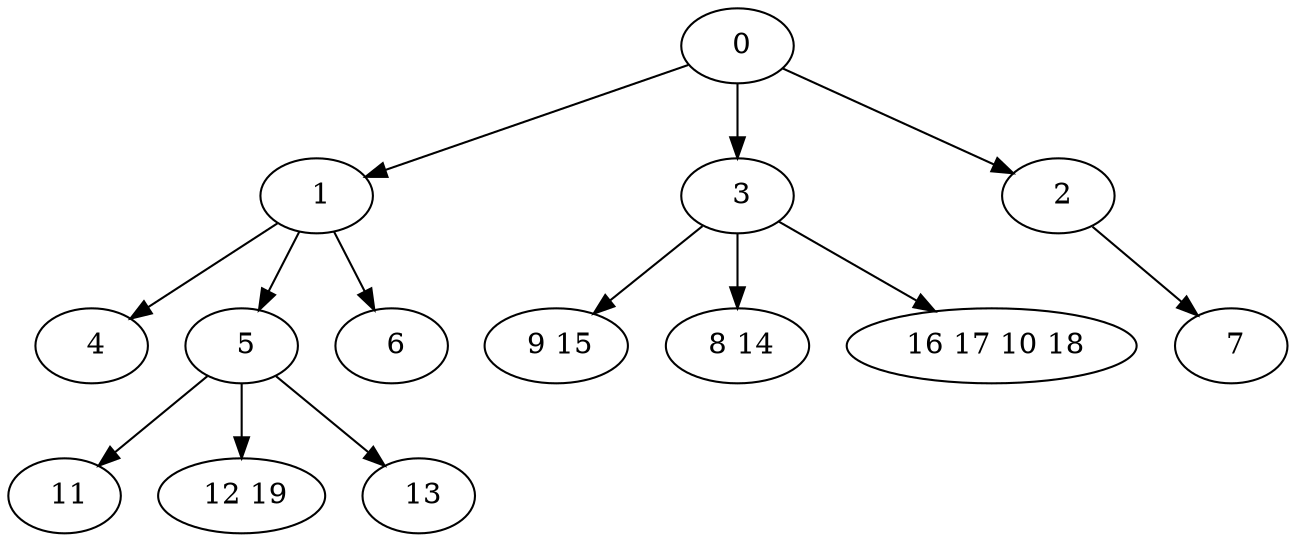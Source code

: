 digraph mytree {
" 0" -> " 1";
" 0" -> " 3";
" 0" -> " 2";
" 1" -> " 4";
" 1" -> " 5";
" 1" -> " 6";
" 3" -> " 9 15";
" 3" -> " 8 14";
" 3" -> " 16 17 10 18";
" 4";
" 5" -> " 11";
" 5" -> " 12 19";
" 5" -> " 13";
" 6";
" 2" -> " 7";
" 7";
" 9 15";
" 8 14";
" 11";
" 12 19";
" 13";
" 16 17 10 18";
}
